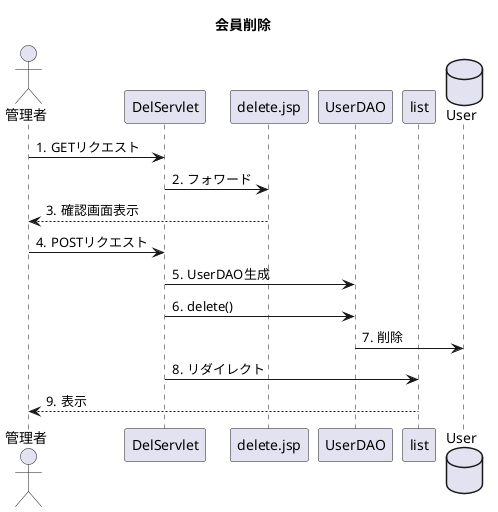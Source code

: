 @startuml
title 会員削除
autonumber "#."
actor 管理者
database User


管理者 ->DelServlet:GETリクエスト
DelServlet -> delete.jsp:フォワード
delete.jsp --> 管理者:確認画面表示
管理者 -> DelServlet:POSTリクエスト

DelServlet -> UserDAO:UserDAO生成
DelServlet -> UserDAO:delete()
UserDAO -> User:削除
DelServlet-> list:リダイレクト
list --> 管理者:表示
database User
@enduml